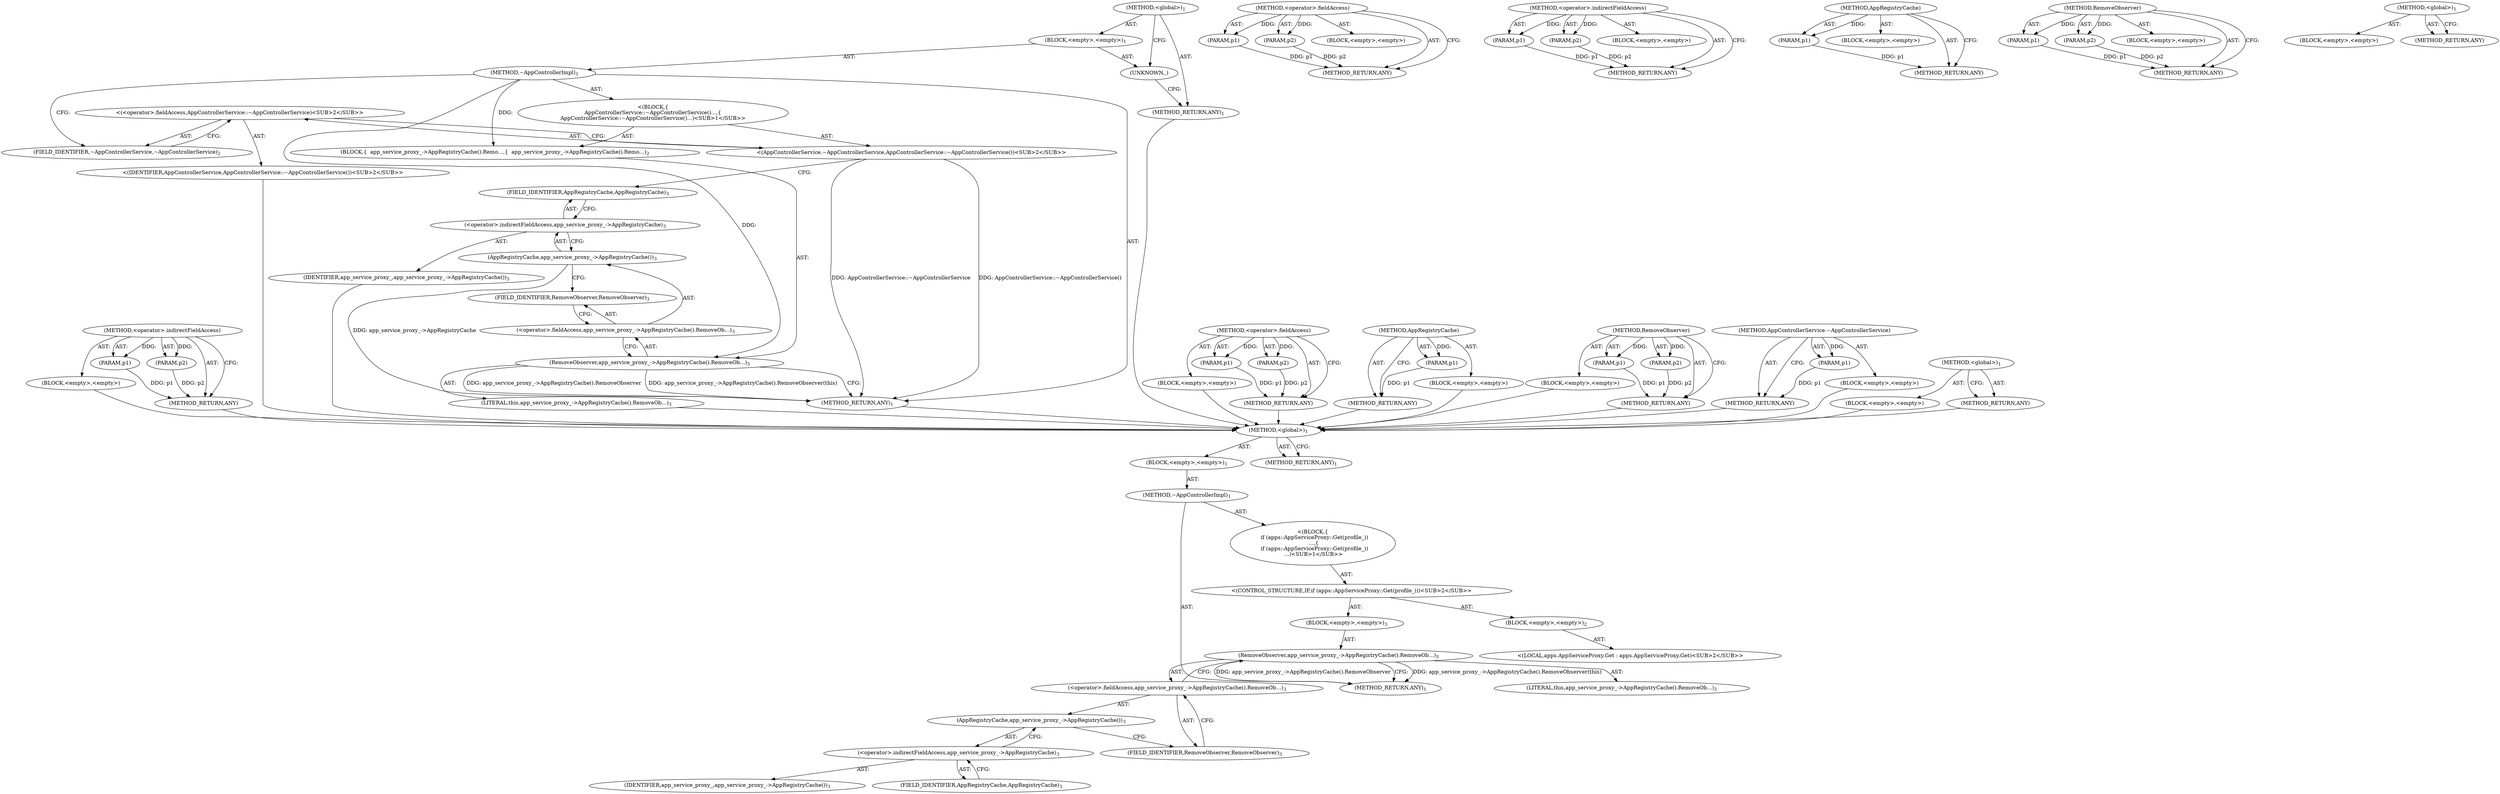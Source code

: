digraph "&lt;global&gt;" {
vulnerable_6 [label=<(METHOD,&lt;global&gt;)<SUB>1</SUB>>];
vulnerable_7 [label=<(BLOCK,&lt;empty&gt;,&lt;empty&gt;)<SUB>1</SUB>>];
vulnerable_8 [label=<(METHOD,~AppControllerImpl)<SUB>1</SUB>>];
vulnerable_9 [label="<(BLOCK,{
  if (apps::AppServiceProxy::Get(profile_))
 ...,{
  if (apps::AppServiceProxy::Get(profile_))
 ...)<SUB>1</SUB>>"];
vulnerable_10 [label="<(CONTROL_STRUCTURE,IF,if (apps::AppServiceProxy::Get(profile_)))<SUB>2</SUB>>"];
vulnerable_11 [label=<(BLOCK,&lt;empty&gt;,&lt;empty&gt;)<SUB>2</SUB>>];
vulnerable_12 [label="<(LOCAL,apps.AppServiceProxy.Get : apps.AppServiceProxy.Get)<SUB>2</SUB>>"];
vulnerable_13 [label=<(BLOCK,&lt;empty&gt;,&lt;empty&gt;)<SUB>3</SUB>>];
vulnerable_14 [label=<(RemoveObserver,app_service_proxy_-&gt;AppRegistryCache().RemoveOb...)<SUB>3</SUB>>];
vulnerable_15 [label=<(&lt;operator&gt;.fieldAccess,app_service_proxy_-&gt;AppRegistryCache().RemoveOb...)<SUB>3</SUB>>];
vulnerable_16 [label=<(AppRegistryCache,app_service_proxy_-&gt;AppRegistryCache())<SUB>3</SUB>>];
vulnerable_17 [label=<(&lt;operator&gt;.indirectFieldAccess,app_service_proxy_-&gt;AppRegistryCache)<SUB>3</SUB>>];
vulnerable_18 [label=<(IDENTIFIER,app_service_proxy_,app_service_proxy_-&gt;AppRegistryCache())<SUB>3</SUB>>];
vulnerable_19 [label=<(FIELD_IDENTIFIER,AppRegistryCache,AppRegistryCache)<SUB>3</SUB>>];
vulnerable_20 [label=<(FIELD_IDENTIFIER,RemoveObserver,RemoveObserver)<SUB>3</SUB>>];
vulnerable_21 [label=<(LITERAL,this,app_service_proxy_-&gt;AppRegistryCache().RemoveOb...)<SUB>3</SUB>>];
vulnerable_22 [label=<(METHOD_RETURN,ANY)<SUB>1</SUB>>];
vulnerable_24 [label=<(METHOD_RETURN,ANY)<SUB>1</SUB>>];
vulnerable_44 [label=<(METHOD,&lt;operator&gt;.fieldAccess)>];
vulnerable_45 [label=<(PARAM,p1)>];
vulnerable_46 [label=<(PARAM,p2)>];
vulnerable_47 [label=<(BLOCK,&lt;empty&gt;,&lt;empty&gt;)>];
vulnerable_48 [label=<(METHOD_RETURN,ANY)>];
vulnerable_53 [label=<(METHOD,&lt;operator&gt;.indirectFieldAccess)>];
vulnerable_54 [label=<(PARAM,p1)>];
vulnerable_55 [label=<(PARAM,p2)>];
vulnerable_56 [label=<(BLOCK,&lt;empty&gt;,&lt;empty&gt;)>];
vulnerable_57 [label=<(METHOD_RETURN,ANY)>];
vulnerable_49 [label=<(METHOD,AppRegistryCache)>];
vulnerable_50 [label=<(PARAM,p1)>];
vulnerable_51 [label=<(BLOCK,&lt;empty&gt;,&lt;empty&gt;)>];
vulnerable_52 [label=<(METHOD_RETURN,ANY)>];
vulnerable_39 [label=<(METHOD,RemoveObserver)>];
vulnerable_40 [label=<(PARAM,p1)>];
vulnerable_41 [label=<(PARAM,p2)>];
vulnerable_42 [label=<(BLOCK,&lt;empty&gt;,&lt;empty&gt;)>];
vulnerable_43 [label=<(METHOD_RETURN,ANY)>];
vulnerable_33 [label=<(METHOD,&lt;global&gt;)<SUB>1</SUB>>];
vulnerable_34 [label=<(BLOCK,&lt;empty&gt;,&lt;empty&gt;)>];
vulnerable_35 [label=<(METHOD_RETURN,ANY)>];
fixed_57 [label=<(METHOD,&lt;operator&gt;.indirectFieldAccess)>];
fixed_58 [label=<(PARAM,p1)>];
fixed_59 [label=<(PARAM,p2)>];
fixed_60 [label=<(BLOCK,&lt;empty&gt;,&lt;empty&gt;)>];
fixed_61 [label=<(METHOD_RETURN,ANY)>];
fixed_6 [label=<(METHOD,&lt;global&gt;)<SUB>1</SUB>>];
fixed_7 [label=<(BLOCK,&lt;empty&gt;,&lt;empty&gt;)<SUB>1</SUB>>];
fixed_8 [label=<(METHOD,~AppControllerImpl)<SUB>1</SUB>>];
fixed_9 [label="<(BLOCK,{
AppControllerService::~AppControllerService()...,{
AppControllerService::~AppControllerService()...)<SUB>1</SUB>>"];
fixed_10 [label="<(AppControllerService.~AppControllerService,AppControllerService::~AppControllerService())<SUB>2</SUB>>"];
fixed_11 [label="<(&lt;operator&gt;.fieldAccess,AppControllerService::~AppControllerService)<SUB>2</SUB>>"];
fixed_12 [label="<(IDENTIFIER,AppControllerService,AppControllerService::~AppControllerService())<SUB>2</SUB>>"];
fixed_13 [label=<(FIELD_IDENTIFIER,~AppControllerService,~AppControllerService)<SUB>2</SUB>>];
fixed_14 [label=<(BLOCK,{
  app_service_proxy_-&gt;AppRegistryCache().Remo...,{
  app_service_proxy_-&gt;AppRegistryCache().Remo...)<SUB>2</SUB>>];
fixed_15 [label=<(RemoveObserver,app_service_proxy_-&gt;AppRegistryCache().RemoveOb...)<SUB>3</SUB>>];
fixed_16 [label=<(&lt;operator&gt;.fieldAccess,app_service_proxy_-&gt;AppRegistryCache().RemoveOb...)<SUB>3</SUB>>];
fixed_17 [label=<(AppRegistryCache,app_service_proxy_-&gt;AppRegistryCache())<SUB>3</SUB>>];
fixed_18 [label=<(&lt;operator&gt;.indirectFieldAccess,app_service_proxy_-&gt;AppRegistryCache)<SUB>3</SUB>>];
fixed_19 [label=<(IDENTIFIER,app_service_proxy_,app_service_proxy_-&gt;AppRegistryCache())<SUB>3</SUB>>];
fixed_20 [label=<(FIELD_IDENTIFIER,AppRegistryCache,AppRegistryCache)<SUB>3</SUB>>];
fixed_21 [label=<(FIELD_IDENTIFIER,RemoveObserver,RemoveObserver)<SUB>3</SUB>>];
fixed_22 [label=<(LITERAL,this,app_service_proxy_-&gt;AppRegistryCache().RemoveOb...)<SUB>3</SUB>>];
fixed_23 [label=<(METHOD_RETURN,ANY)<SUB>1</SUB>>];
fixed_25 [label=<(UNKNOWN,,)>];
fixed_26 [label=<(METHOD_RETURN,ANY)<SUB>1</SUB>>];
fixed_43 [label=<(METHOD,&lt;operator&gt;.fieldAccess)>];
fixed_44 [label=<(PARAM,p1)>];
fixed_45 [label=<(PARAM,p2)>];
fixed_46 [label=<(BLOCK,&lt;empty&gt;,&lt;empty&gt;)>];
fixed_47 [label=<(METHOD_RETURN,ANY)>];
fixed_53 [label=<(METHOD,AppRegistryCache)>];
fixed_54 [label=<(PARAM,p1)>];
fixed_55 [label=<(BLOCK,&lt;empty&gt;,&lt;empty&gt;)>];
fixed_56 [label=<(METHOD_RETURN,ANY)>];
fixed_48 [label=<(METHOD,RemoveObserver)>];
fixed_49 [label=<(PARAM,p1)>];
fixed_50 [label=<(PARAM,p2)>];
fixed_51 [label=<(BLOCK,&lt;empty&gt;,&lt;empty&gt;)>];
fixed_52 [label=<(METHOD_RETURN,ANY)>];
fixed_39 [label=<(METHOD,AppControllerService.~AppControllerService)>];
fixed_40 [label=<(PARAM,p1)>];
fixed_41 [label=<(BLOCK,&lt;empty&gt;,&lt;empty&gt;)>];
fixed_42 [label=<(METHOD_RETURN,ANY)>];
fixed_33 [label=<(METHOD,&lt;global&gt;)<SUB>1</SUB>>];
fixed_34 [label=<(BLOCK,&lt;empty&gt;,&lt;empty&gt;)>];
fixed_35 [label=<(METHOD_RETURN,ANY)>];
vulnerable_6 -> vulnerable_7  [key=0, label="AST: "];
vulnerable_6 -> vulnerable_24  [key=0, label="AST: "];
vulnerable_6 -> vulnerable_24  [key=1, label="CFG: "];
vulnerable_7 -> vulnerable_8  [key=0, label="AST: "];
vulnerable_8 -> vulnerable_9  [key=0, label="AST: "];
vulnerable_8 -> vulnerable_22  [key=0, label="AST: "];
vulnerable_9 -> vulnerable_10  [key=0, label="AST: "];
vulnerable_10 -> vulnerable_11  [key=0, label="AST: "];
vulnerable_10 -> vulnerable_13  [key=0, label="AST: "];
vulnerable_11 -> vulnerable_12  [key=0, label="AST: "];
vulnerable_13 -> vulnerable_14  [key=0, label="AST: "];
vulnerable_14 -> vulnerable_15  [key=0, label="AST: "];
vulnerable_14 -> vulnerable_21  [key=0, label="AST: "];
vulnerable_14 -> vulnerable_22  [key=0, label="CFG: "];
vulnerable_14 -> vulnerable_22  [key=1, label="DDG: app_service_proxy_-&gt;AppRegistryCache().RemoveObserver(this)"];
vulnerable_14 -> vulnerable_22  [key=2, label="DDG: app_service_proxy_-&gt;AppRegistryCache().RemoveObserver"];
vulnerable_15 -> vulnerable_16  [key=0, label="AST: "];
vulnerable_15 -> vulnerable_20  [key=0, label="AST: "];
vulnerable_15 -> vulnerable_14  [key=0, label="CFG: "];
vulnerable_16 -> vulnerable_17  [key=0, label="AST: "];
vulnerable_16 -> vulnerable_20  [key=0, label="CFG: "];
vulnerable_17 -> vulnerable_18  [key=0, label="AST: "];
vulnerable_17 -> vulnerable_19  [key=0, label="AST: "];
vulnerable_17 -> vulnerable_16  [key=0, label="CFG: "];
vulnerable_19 -> vulnerable_17  [key=0, label="CFG: "];
vulnerable_20 -> vulnerable_15  [key=0, label="CFG: "];
vulnerable_44 -> vulnerable_45  [key=0, label="AST: "];
vulnerable_44 -> vulnerable_45  [key=1, label="DDG: "];
vulnerable_44 -> vulnerable_47  [key=0, label="AST: "];
vulnerable_44 -> vulnerable_46  [key=0, label="AST: "];
vulnerable_44 -> vulnerable_46  [key=1, label="DDG: "];
vulnerable_44 -> vulnerable_48  [key=0, label="AST: "];
vulnerable_44 -> vulnerable_48  [key=1, label="CFG: "];
vulnerable_45 -> vulnerable_48  [key=0, label="DDG: p1"];
vulnerable_46 -> vulnerable_48  [key=0, label="DDG: p2"];
vulnerable_53 -> vulnerable_54  [key=0, label="AST: "];
vulnerable_53 -> vulnerable_54  [key=1, label="DDG: "];
vulnerable_53 -> vulnerable_56  [key=0, label="AST: "];
vulnerable_53 -> vulnerable_55  [key=0, label="AST: "];
vulnerable_53 -> vulnerable_55  [key=1, label="DDG: "];
vulnerable_53 -> vulnerable_57  [key=0, label="AST: "];
vulnerable_53 -> vulnerable_57  [key=1, label="CFG: "];
vulnerable_54 -> vulnerable_57  [key=0, label="DDG: p1"];
vulnerable_55 -> vulnerable_57  [key=0, label="DDG: p2"];
vulnerable_49 -> vulnerable_50  [key=0, label="AST: "];
vulnerable_49 -> vulnerable_50  [key=1, label="DDG: "];
vulnerable_49 -> vulnerable_51  [key=0, label="AST: "];
vulnerable_49 -> vulnerable_52  [key=0, label="AST: "];
vulnerable_49 -> vulnerable_52  [key=1, label="CFG: "];
vulnerable_50 -> vulnerable_52  [key=0, label="DDG: p1"];
vulnerable_39 -> vulnerable_40  [key=0, label="AST: "];
vulnerable_39 -> vulnerable_40  [key=1, label="DDG: "];
vulnerable_39 -> vulnerable_42  [key=0, label="AST: "];
vulnerable_39 -> vulnerable_41  [key=0, label="AST: "];
vulnerable_39 -> vulnerable_41  [key=1, label="DDG: "];
vulnerable_39 -> vulnerable_43  [key=0, label="AST: "];
vulnerable_39 -> vulnerable_43  [key=1, label="CFG: "];
vulnerable_40 -> vulnerable_43  [key=0, label="DDG: p1"];
vulnerable_41 -> vulnerable_43  [key=0, label="DDG: p2"];
vulnerable_33 -> vulnerable_34  [key=0, label="AST: "];
vulnerable_33 -> vulnerable_35  [key=0, label="AST: "];
vulnerable_33 -> vulnerable_35  [key=1, label="CFG: "];
fixed_57 -> fixed_58  [key=0, label="AST: "];
fixed_57 -> fixed_58  [key=1, label="DDG: "];
fixed_57 -> fixed_60  [key=0, label="AST: "];
fixed_57 -> fixed_59  [key=0, label="AST: "];
fixed_57 -> fixed_59  [key=1, label="DDG: "];
fixed_57 -> fixed_61  [key=0, label="AST: "];
fixed_57 -> fixed_61  [key=1, label="CFG: "];
fixed_58 -> fixed_61  [key=0, label="DDG: p1"];
fixed_59 -> fixed_61  [key=0, label="DDG: p2"];
fixed_60 -> vulnerable_6  [key=0];
fixed_61 -> vulnerable_6  [key=0];
fixed_6 -> fixed_7  [key=0, label="AST: "];
fixed_6 -> fixed_26  [key=0, label="AST: "];
fixed_6 -> fixed_25  [key=0, label="CFG: "];
fixed_7 -> fixed_8  [key=0, label="AST: "];
fixed_7 -> fixed_25  [key=0, label="AST: "];
fixed_8 -> fixed_9  [key=0, label="AST: "];
fixed_8 -> fixed_23  [key=0, label="AST: "];
fixed_8 -> fixed_13  [key=0, label="CFG: "];
fixed_8 -> fixed_14  [key=0, label="DDG: "];
fixed_8 -> fixed_15  [key=0, label="DDG: "];
fixed_9 -> fixed_10  [key=0, label="AST: "];
fixed_9 -> fixed_14  [key=0, label="AST: "];
fixed_10 -> fixed_11  [key=0, label="AST: "];
fixed_10 -> fixed_20  [key=0, label="CFG: "];
fixed_10 -> fixed_23  [key=0, label="DDG: AppControllerService::~AppControllerService"];
fixed_10 -> fixed_23  [key=1, label="DDG: AppControllerService::~AppControllerService()"];
fixed_11 -> fixed_12  [key=0, label="AST: "];
fixed_11 -> fixed_13  [key=0, label="AST: "];
fixed_11 -> fixed_10  [key=0, label="CFG: "];
fixed_12 -> vulnerable_6  [key=0];
fixed_13 -> fixed_11  [key=0, label="CFG: "];
fixed_14 -> fixed_15  [key=0, label="AST: "];
fixed_15 -> fixed_16  [key=0, label="AST: "];
fixed_15 -> fixed_22  [key=0, label="AST: "];
fixed_15 -> fixed_23  [key=0, label="CFG: "];
fixed_15 -> fixed_23  [key=1, label="DDG: app_service_proxy_-&gt;AppRegistryCache().RemoveObserver"];
fixed_15 -> fixed_23  [key=2, label="DDG: app_service_proxy_-&gt;AppRegistryCache().RemoveObserver(this)"];
fixed_16 -> fixed_17  [key=0, label="AST: "];
fixed_16 -> fixed_21  [key=0, label="AST: "];
fixed_16 -> fixed_15  [key=0, label="CFG: "];
fixed_17 -> fixed_18  [key=0, label="AST: "];
fixed_17 -> fixed_21  [key=0, label="CFG: "];
fixed_17 -> fixed_23  [key=0, label="DDG: app_service_proxy_-&gt;AppRegistryCache"];
fixed_18 -> fixed_19  [key=0, label="AST: "];
fixed_18 -> fixed_20  [key=0, label="AST: "];
fixed_18 -> fixed_17  [key=0, label="CFG: "];
fixed_19 -> vulnerable_6  [key=0];
fixed_20 -> fixed_18  [key=0, label="CFG: "];
fixed_21 -> fixed_16  [key=0, label="CFG: "];
fixed_22 -> vulnerable_6  [key=0];
fixed_23 -> vulnerable_6  [key=0];
fixed_25 -> fixed_26  [key=0, label="CFG: "];
fixed_26 -> vulnerable_6  [key=0];
fixed_43 -> fixed_44  [key=0, label="AST: "];
fixed_43 -> fixed_44  [key=1, label="DDG: "];
fixed_43 -> fixed_46  [key=0, label="AST: "];
fixed_43 -> fixed_45  [key=0, label="AST: "];
fixed_43 -> fixed_45  [key=1, label="DDG: "];
fixed_43 -> fixed_47  [key=0, label="AST: "];
fixed_43 -> fixed_47  [key=1, label="CFG: "];
fixed_44 -> fixed_47  [key=0, label="DDG: p1"];
fixed_45 -> fixed_47  [key=0, label="DDG: p2"];
fixed_46 -> vulnerable_6  [key=0];
fixed_47 -> vulnerable_6  [key=0];
fixed_53 -> fixed_54  [key=0, label="AST: "];
fixed_53 -> fixed_54  [key=1, label="DDG: "];
fixed_53 -> fixed_55  [key=0, label="AST: "];
fixed_53 -> fixed_56  [key=0, label="AST: "];
fixed_53 -> fixed_56  [key=1, label="CFG: "];
fixed_54 -> fixed_56  [key=0, label="DDG: p1"];
fixed_55 -> vulnerable_6  [key=0];
fixed_56 -> vulnerable_6  [key=0];
fixed_48 -> fixed_49  [key=0, label="AST: "];
fixed_48 -> fixed_49  [key=1, label="DDG: "];
fixed_48 -> fixed_51  [key=0, label="AST: "];
fixed_48 -> fixed_50  [key=0, label="AST: "];
fixed_48 -> fixed_50  [key=1, label="DDG: "];
fixed_48 -> fixed_52  [key=0, label="AST: "];
fixed_48 -> fixed_52  [key=1, label="CFG: "];
fixed_49 -> fixed_52  [key=0, label="DDG: p1"];
fixed_50 -> fixed_52  [key=0, label="DDG: p2"];
fixed_51 -> vulnerable_6  [key=0];
fixed_52 -> vulnerable_6  [key=0];
fixed_39 -> fixed_40  [key=0, label="AST: "];
fixed_39 -> fixed_40  [key=1, label="DDG: "];
fixed_39 -> fixed_41  [key=0, label="AST: "];
fixed_39 -> fixed_42  [key=0, label="AST: "];
fixed_39 -> fixed_42  [key=1, label="CFG: "];
fixed_40 -> fixed_42  [key=0, label="DDG: p1"];
fixed_41 -> vulnerable_6  [key=0];
fixed_42 -> vulnerable_6  [key=0];
fixed_33 -> fixed_34  [key=0, label="AST: "];
fixed_33 -> fixed_35  [key=0, label="AST: "];
fixed_33 -> fixed_35  [key=1, label="CFG: "];
fixed_34 -> vulnerable_6  [key=0];
fixed_35 -> vulnerable_6  [key=0];
}
